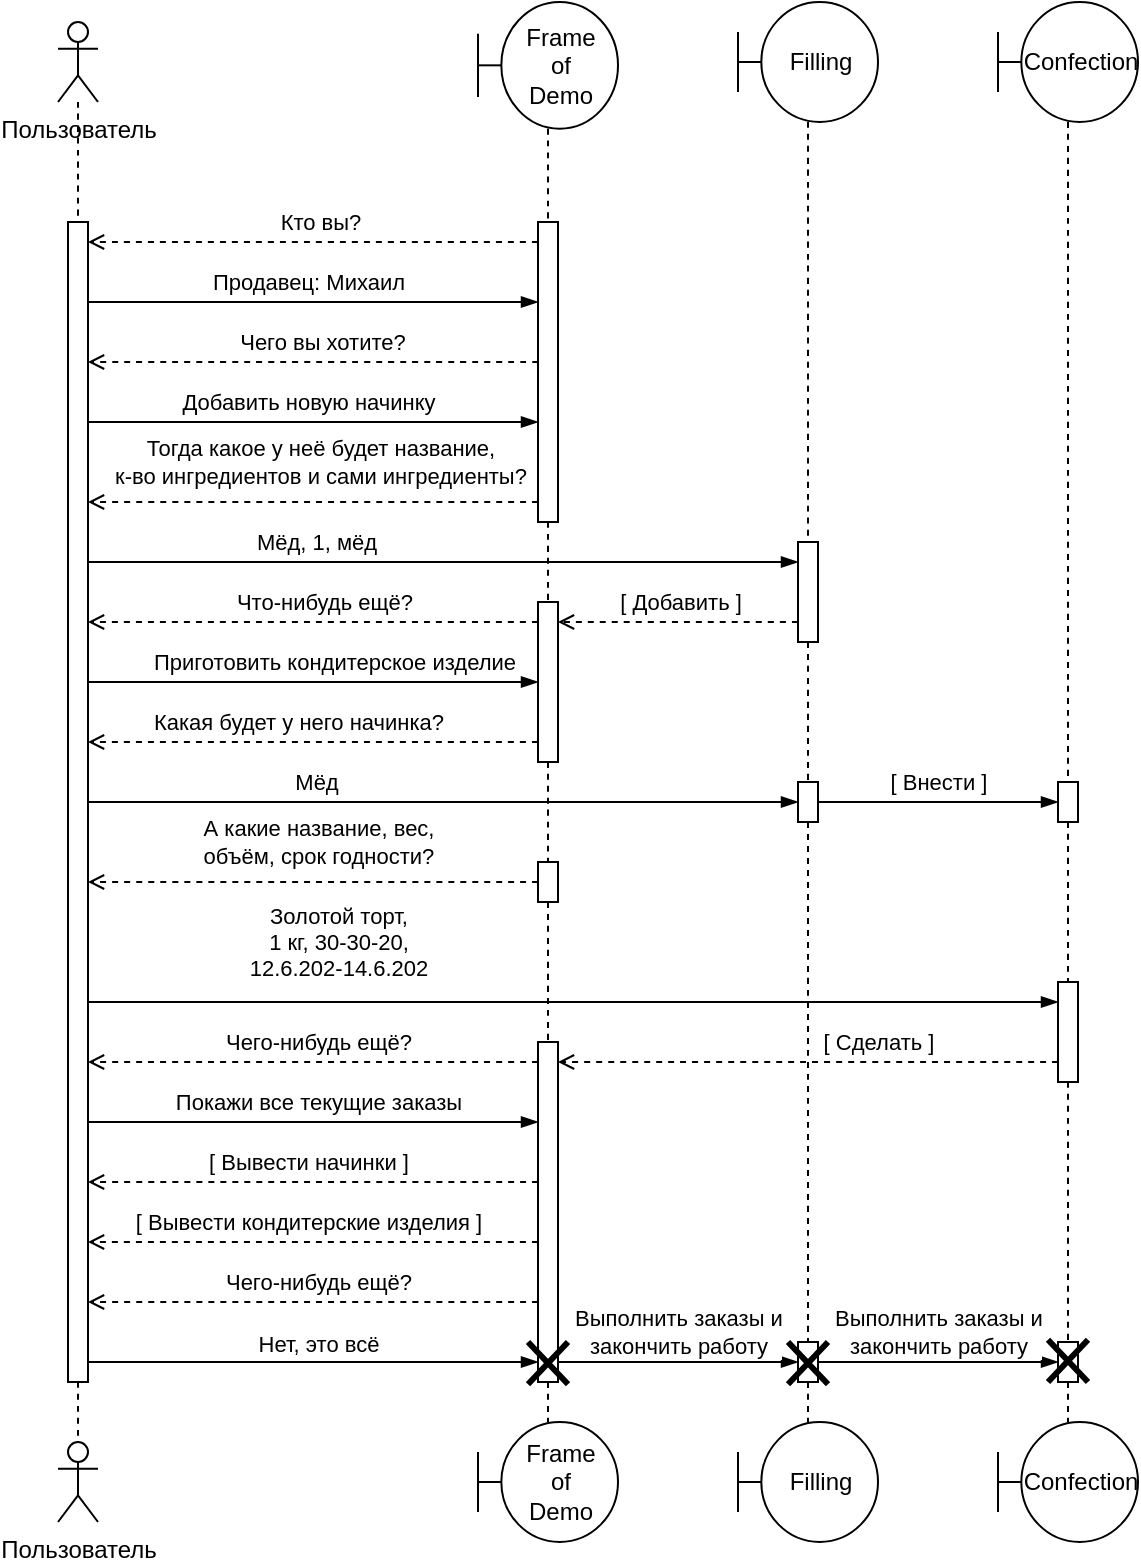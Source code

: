 <mxfile version="13.10.2" type="device"><diagram id="EE_dkBM07aBQ0_pgTTSL" name="Page-1"><mxGraphModel dx="1391" dy="899" grid="1" gridSize="10" guides="1" tooltips="1" connect="1" arrows="1" fold="1" page="1" pageScale="1" pageWidth="1169" pageHeight="827" math="0" shadow="0"><root><mxCell id="0"/><mxCell id="1" parent="0"/><mxCell id="z-KpnvlgaTLVruo0jl2v-35" style="edgeStyle=none;curved=1;orthogonalLoop=1;jettySize=auto;html=1;endArrow=blockThin;endFill=1;" edge="1" parent="1" source="z-KpnvlgaTLVruo0jl2v-21" target="z-KpnvlgaTLVruo0jl2v-110"><mxGeometry relative="1" as="geometry"><Array as="points"><mxPoint x="170" y="170"/></Array></mxGeometry></mxCell><mxCell id="z-KpnvlgaTLVruo0jl2v-36" value="Продавец: Михаил" style="edgeLabel;html=1;align=center;verticalAlign=middle;resizable=0;points=[];" vertex="1" connectable="0" parent="z-KpnvlgaTLVruo0jl2v-35"><mxGeometry x="-0.107" relative="1" as="geometry"><mxPoint x="9.17" y="-10" as="offset"/></mxGeometry></mxCell><mxCell id="z-KpnvlgaTLVruo0jl2v-37" style="edgeStyle=none;curved=1;orthogonalLoop=1;jettySize=auto;html=1;startArrow=none;startFill=0;endArrow=open;endFill=0;dashed=1;" edge="1" parent="1" source="z-KpnvlgaTLVruo0jl2v-110" target="z-KpnvlgaTLVruo0jl2v-21"><mxGeometry relative="1" as="geometry"><Array as="points"><mxPoint x="170" y="140"/></Array></mxGeometry></mxCell><mxCell id="z-KpnvlgaTLVruo0jl2v-38" value="Кто вы?" style="edgeLabel;html=1;align=center;verticalAlign=middle;resizable=0;points=[];" vertex="1" connectable="0" parent="z-KpnvlgaTLVruo0jl2v-37"><mxGeometry x="0.014" relative="1" as="geometry"><mxPoint x="5" y="-10" as="offset"/></mxGeometry></mxCell><mxCell id="z-KpnvlgaTLVruo0jl2v-39" style="edgeStyle=none;curved=1;orthogonalLoop=1;jettySize=auto;html=1;dashed=1;startArrow=none;startFill=0;endArrow=open;endFill=0;" edge="1" parent="1" source="z-KpnvlgaTLVruo0jl2v-110" target="z-KpnvlgaTLVruo0jl2v-21"><mxGeometry relative="1" as="geometry"><Array as="points"><mxPoint x="280" y="200"/></Array></mxGeometry></mxCell><mxCell id="z-KpnvlgaTLVruo0jl2v-40" value="Чего вы хотите?" style="edgeLabel;html=1;align=center;verticalAlign=middle;resizable=0;points=[];" vertex="1" connectable="0" parent="z-KpnvlgaTLVruo0jl2v-39"><mxGeometry x="0.027" y="1" relative="1" as="geometry"><mxPoint x="7.5" y="-11" as="offset"/></mxGeometry></mxCell><mxCell id="z-KpnvlgaTLVruo0jl2v-44" style="edgeStyle=none;curved=1;orthogonalLoop=1;jettySize=auto;html=1;endArrow=blockThin;endFill=1;" edge="1" parent="1" source="z-KpnvlgaTLVruo0jl2v-21" target="z-KpnvlgaTLVruo0jl2v-110"><mxGeometry relative="1" as="geometry"><mxPoint x="105" y="180" as="sourcePoint"/><mxPoint x="470" y="180" as="targetPoint"/><Array as="points"><mxPoint x="170" y="230"/></Array></mxGeometry></mxCell><mxCell id="z-KpnvlgaTLVruo0jl2v-45" value="Добавить новую начинку" style="edgeLabel;html=1;align=center;verticalAlign=middle;resizable=0;points=[];" vertex="1" connectable="0" parent="z-KpnvlgaTLVruo0jl2v-44"><mxGeometry x="-0.107" relative="1" as="geometry"><mxPoint x="9.17" y="-10" as="offset"/></mxGeometry></mxCell><mxCell id="z-KpnvlgaTLVruo0jl2v-46" style="edgeStyle=none;curved=1;orthogonalLoop=1;jettySize=auto;html=1;dashed=1;startArrow=none;startFill=0;endArrow=open;endFill=0;" edge="1" parent="1" source="z-KpnvlgaTLVruo0jl2v-110" target="z-KpnvlgaTLVruo0jl2v-21"><mxGeometry relative="1" as="geometry"><mxPoint x="465" y="280.0" as="sourcePoint"/><mxPoint x="100" y="280.0" as="targetPoint"/><Array as="points"><mxPoint x="210" y="270"/></Array></mxGeometry></mxCell><mxCell id="z-KpnvlgaTLVruo0jl2v-47" value="Тогда какое у неё будет название,&lt;br&gt;к-во ингредиентов и сами ингредиенты?" style="edgeLabel;html=1;align=center;verticalAlign=middle;resizable=0;points=[];" vertex="1" connectable="0" parent="z-KpnvlgaTLVruo0jl2v-46"><mxGeometry x="0.091" y="-1" relative="1" as="geometry"><mxPoint x="12.76" y="-19" as="offset"/></mxGeometry></mxCell><mxCell id="z-KpnvlgaTLVruo0jl2v-48" style="edgeStyle=none;curved=1;orthogonalLoop=1;jettySize=auto;html=1;endArrow=blockThin;endFill=1;" edge="1" parent="1" source="z-KpnvlgaTLVruo0jl2v-21" target="z-KpnvlgaTLVruo0jl2v-27"><mxGeometry relative="1" as="geometry"><mxPoint x="105" y="240.0" as="sourcePoint"/><mxPoint x="470" y="240.0" as="targetPoint"/><Array as="points"><mxPoint x="280" y="300"/></Array></mxGeometry></mxCell><mxCell id="z-KpnvlgaTLVruo0jl2v-49" value="Мёд, 1, мёд" style="edgeLabel;html=1;align=center;verticalAlign=middle;resizable=0;points=[];" vertex="1" connectable="0" parent="z-KpnvlgaTLVruo0jl2v-48"><mxGeometry x="-0.107" relative="1" as="geometry"><mxPoint x="-44.71" y="-10" as="offset"/></mxGeometry></mxCell><mxCell id="z-KpnvlgaTLVruo0jl2v-50" style="edgeStyle=none;curved=1;orthogonalLoop=1;jettySize=auto;html=1;endArrow=open;endFill=0;dashed=1;" edge="1" parent="1" source="z-KpnvlgaTLVruo0jl2v-27" target="z-KpnvlgaTLVruo0jl2v-109"><mxGeometry relative="1" as="geometry"><mxPoint x="390" y="370" as="sourcePoint"/><mxPoint x="430" y="320.0" as="targetPoint"/><Array as="points"><mxPoint x="390" y="330"/></Array></mxGeometry></mxCell><mxCell id="z-KpnvlgaTLVruo0jl2v-51" value="[ Добавить ]" style="edgeLabel;html=1;align=center;verticalAlign=middle;resizable=0;points=[];" vertex="1" connectable="0" parent="z-KpnvlgaTLVruo0jl2v-50"><mxGeometry x="-0.107" relative="1" as="geometry"><mxPoint x="-6.21" y="-10" as="offset"/></mxGeometry></mxCell><mxCell id="z-KpnvlgaTLVruo0jl2v-52" style="edgeStyle=none;curved=1;orthogonalLoop=1;jettySize=auto;html=1;dashed=1;startArrow=none;startFill=0;endArrow=open;endFill=0;" edge="1" parent="1" source="z-KpnvlgaTLVruo0jl2v-109" target="z-KpnvlgaTLVruo0jl2v-21"><mxGeometry relative="1" as="geometry"><Array as="points"><mxPoint x="200" y="330"/></Array></mxGeometry></mxCell><mxCell id="z-KpnvlgaTLVruo0jl2v-53" value="Что-нибудь ещё?" style="edgeLabel;html=1;align=center;verticalAlign=middle;resizable=0;points=[];" vertex="1" connectable="0" parent="z-KpnvlgaTLVruo0jl2v-52"><mxGeometry x="0.036" y="1" relative="1" as="geometry"><mxPoint x="9.17" y="-11" as="offset"/></mxGeometry></mxCell><mxCell id="z-KpnvlgaTLVruo0jl2v-54" style="edgeStyle=none;curved=1;orthogonalLoop=1;jettySize=auto;html=1;endArrow=blockThin;endFill=1;" edge="1" parent="1" source="z-KpnvlgaTLVruo0jl2v-21" target="z-KpnvlgaTLVruo0jl2v-109"><mxGeometry relative="1" as="geometry"><mxPoint x="105" y="240.0" as="sourcePoint"/><mxPoint x="470" y="240.0" as="targetPoint"/><Array as="points"><mxPoint x="200" y="360"/></Array></mxGeometry></mxCell><mxCell id="z-KpnvlgaTLVruo0jl2v-55" value="Приготовить кондитерское изделие" style="edgeLabel;html=1;align=center;verticalAlign=middle;resizable=0;points=[];" vertex="1" connectable="0" parent="z-KpnvlgaTLVruo0jl2v-54"><mxGeometry x="-0.107" relative="1" as="geometry"><mxPoint x="22.14" y="-10" as="offset"/></mxGeometry></mxCell><mxCell id="z-KpnvlgaTLVruo0jl2v-56" style="edgeStyle=none;curved=1;orthogonalLoop=1;jettySize=auto;html=1;dashed=1;startArrow=none;startFill=0;endArrow=open;endFill=0;" edge="1" parent="1" source="z-KpnvlgaTLVruo0jl2v-109" target="z-KpnvlgaTLVruo0jl2v-21"><mxGeometry relative="1" as="geometry"><Array as="points"><mxPoint x="200" y="390"/></Array></mxGeometry></mxCell><mxCell id="z-KpnvlgaTLVruo0jl2v-57" value="Какая будет у него начинка?" style="edgeLabel;html=1;align=center;verticalAlign=middle;resizable=0;points=[];" vertex="1" connectable="0" parent="z-KpnvlgaTLVruo0jl2v-56"><mxGeometry x="-0.146" y="-3" relative="1" as="geometry"><mxPoint x="-24.17" y="-7" as="offset"/></mxGeometry></mxCell><mxCell id="z-KpnvlgaTLVruo0jl2v-58" style="edgeStyle=none;curved=1;orthogonalLoop=1;jettySize=auto;html=1;endArrow=blockThin;endFill=1;" edge="1" parent="1" source="z-KpnvlgaTLVruo0jl2v-21" target="z-KpnvlgaTLVruo0jl2v-64"><mxGeometry relative="1" as="geometry"><mxPoint x="105" y="320" as="sourcePoint"/><mxPoint x="350" y="320" as="targetPoint"/><Array as="points"><mxPoint x="290" y="420"/></Array></mxGeometry></mxCell><mxCell id="z-KpnvlgaTLVruo0jl2v-59" value="Мёд" style="edgeLabel;html=1;align=center;verticalAlign=middle;resizable=0;points=[];" vertex="1" connectable="0" parent="z-KpnvlgaTLVruo0jl2v-58"><mxGeometry x="-0.107" relative="1" as="geometry"><mxPoint x="-44.71" y="-10" as="offset"/></mxGeometry></mxCell><mxCell id="z-KpnvlgaTLVruo0jl2v-68" style="edgeStyle=none;curved=1;orthogonalLoop=1;jettySize=auto;html=1;startArrow=none;startFill=0;endArrow=blockThin;endFill=1;" edge="1" parent="1" source="z-KpnvlgaTLVruo0jl2v-64" target="z-KpnvlgaTLVruo0jl2v-15"><mxGeometry relative="1" as="geometry"><Array as="points"><mxPoint x="520" y="420"/></Array></mxGeometry></mxCell><mxCell id="z-KpnvlgaTLVruo0jl2v-69" value="[ Внести ]" style="edgeLabel;html=1;align=center;verticalAlign=middle;resizable=0;points=[];" vertex="1" connectable="0" parent="z-KpnvlgaTLVruo0jl2v-68"><mxGeometry x="-0.187" y="-2" relative="1" as="geometry"><mxPoint x="11.03" y="-12" as="offset"/></mxGeometry></mxCell><mxCell id="z-KpnvlgaTLVruo0jl2v-70" style="edgeStyle=none;curved=1;orthogonalLoop=1;jettySize=auto;html=1;dashed=1;startArrow=none;startFill=0;endArrow=open;endFill=0;" edge="1" parent="1" source="z-KpnvlgaTLVruo0jl2v-33" target="z-KpnvlgaTLVruo0jl2v-21"><mxGeometry relative="1" as="geometry"><Array as="points"><mxPoint x="210" y="460"/></Array></mxGeometry></mxCell><mxCell id="z-KpnvlgaTLVruo0jl2v-71" value="А какие название, вес,&lt;br&gt;объём, срок годности?" style="edgeLabel;html=1;align=center;verticalAlign=middle;resizable=0;points=[];" vertex="1" connectable="0" parent="z-KpnvlgaTLVruo0jl2v-70"><mxGeometry x="-0.16" relative="1" as="geometry"><mxPoint x="-15.52" y="-20" as="offset"/></mxGeometry></mxCell><mxCell id="z-KpnvlgaTLVruo0jl2v-74" style="edgeStyle=none;curved=1;orthogonalLoop=1;jettySize=auto;html=1;endArrow=blockThin;endFill=1;" edge="1" parent="1" source="z-KpnvlgaTLVruo0jl2v-21" target="z-KpnvlgaTLVruo0jl2v-72"><mxGeometry relative="1" as="geometry"><mxPoint x="102.5" y="520" as="sourcePoint"/><mxPoint x="347.5" y="520" as="targetPoint"/><Array as="points"><mxPoint x="350" y="520"/></Array></mxGeometry></mxCell><mxCell id="z-KpnvlgaTLVruo0jl2v-75" value="Золотой торт,&lt;br&gt;1 кг, 30-30-20,&lt;br&gt;12.6.202-14.6.202" style="edgeLabel;html=1;align=center;verticalAlign=middle;resizable=0;points=[];" vertex="1" connectable="0" parent="z-KpnvlgaTLVruo0jl2v-74"><mxGeometry x="-0.107" relative="1" as="geometry"><mxPoint x="-91.55" y="-30" as="offset"/></mxGeometry></mxCell><mxCell id="z-KpnvlgaTLVruo0jl2v-77" style="edgeStyle=none;curved=1;orthogonalLoop=1;jettySize=auto;html=1;endArrow=open;endFill=0;dashed=1;" edge="1" parent="1" source="z-KpnvlgaTLVruo0jl2v-72" target="z-KpnvlgaTLVruo0jl2v-113"><mxGeometry relative="1" as="geometry"><mxPoint x="360" y="320" as="sourcePoint"/><mxPoint x="470" y="320" as="targetPoint"/><Array as="points"><mxPoint x="460" y="550"/></Array></mxGeometry></mxCell><mxCell id="z-KpnvlgaTLVruo0jl2v-78" value="[ Сделать ]" style="edgeLabel;html=1;align=center;verticalAlign=middle;resizable=0;points=[];" vertex="1" connectable="0" parent="z-KpnvlgaTLVruo0jl2v-77"><mxGeometry x="-0.107" relative="1" as="geometry"><mxPoint x="21.72" y="-10" as="offset"/></mxGeometry></mxCell><mxCell id="z-KpnvlgaTLVruo0jl2v-79" style="edgeStyle=none;curved=1;orthogonalLoop=1;jettySize=auto;html=1;dashed=1;startArrow=none;startFill=0;endArrow=open;endFill=0;" edge="1" parent="1" source="z-KpnvlgaTLVruo0jl2v-113" target="z-KpnvlgaTLVruo0jl2v-21"><mxGeometry relative="1" as="geometry"><Array as="points"><mxPoint x="220" y="550"/></Array></mxGeometry></mxCell><mxCell id="z-KpnvlgaTLVruo0jl2v-80" value="Чего-нибудь ещё?" style="edgeLabel;html=1;align=center;verticalAlign=middle;resizable=0;points=[];" vertex="1" connectable="0" parent="z-KpnvlgaTLVruo0jl2v-79"><mxGeometry x="-0.079" relative="1" as="geometry"><mxPoint x="-6.55" y="-10" as="offset"/></mxGeometry></mxCell><mxCell id="z-KpnvlgaTLVruo0jl2v-81" style="edgeStyle=none;curved=1;orthogonalLoop=1;jettySize=auto;html=1;endArrow=blockThin;endFill=1;" edge="1" parent="1" source="z-KpnvlgaTLVruo0jl2v-21" target="z-KpnvlgaTLVruo0jl2v-113"><mxGeometry relative="1" as="geometry"><mxPoint x="240" y="560" as="sourcePoint"/><mxPoint x="470" y="560" as="targetPoint"/><Array as="points"><mxPoint x="210" y="580"/></Array></mxGeometry></mxCell><mxCell id="z-KpnvlgaTLVruo0jl2v-82" value="Покажи все текущие заказы" style="edgeLabel;html=1;align=center;verticalAlign=middle;resizable=0;points=[];" vertex="1" connectable="0" parent="z-KpnvlgaTLVruo0jl2v-81"><mxGeometry x="-0.107" relative="1" as="geometry"><mxPoint x="14.31" y="-10" as="offset"/></mxGeometry></mxCell><mxCell id="z-KpnvlgaTLVruo0jl2v-83" style="edgeStyle=none;curved=1;orthogonalLoop=1;jettySize=auto;html=1;dashed=1;startArrow=none;startFill=0;endArrow=open;endFill=0;" edge="1" parent="1" source="z-KpnvlgaTLVruo0jl2v-113" target="z-KpnvlgaTLVruo0jl2v-21"><mxGeometry relative="1" as="geometry"><Array as="points"><mxPoint x="210" y="610"/></Array></mxGeometry></mxCell><mxCell id="z-KpnvlgaTLVruo0jl2v-84" value="[ Вывести начинки ]" style="edgeLabel;html=1;align=center;verticalAlign=middle;resizable=0;points=[];" vertex="1" connectable="0" parent="z-KpnvlgaTLVruo0jl2v-83"><mxGeometry x="-0.079" relative="1" as="geometry"><mxPoint x="-12" y="-10" as="offset"/></mxGeometry></mxCell><mxCell id="z-KpnvlgaTLVruo0jl2v-85" style="edgeStyle=none;curved=1;orthogonalLoop=1;jettySize=auto;html=1;dashed=1;startArrow=none;startFill=0;endArrow=open;endFill=0;" edge="1" parent="1" source="z-KpnvlgaTLVruo0jl2v-113" target="z-KpnvlgaTLVruo0jl2v-21"><mxGeometry relative="1" as="geometry"><Array as="points"><mxPoint x="200" y="640"/></Array></mxGeometry></mxCell><mxCell id="z-KpnvlgaTLVruo0jl2v-86" value="[ Вывести кондитерские изделия ]" style="edgeLabel;html=1;align=center;verticalAlign=middle;resizable=0;points=[];" vertex="1" connectable="0" parent="z-KpnvlgaTLVruo0jl2v-85"><mxGeometry x="-0.069" y="1" relative="1" as="geometry"><mxPoint x="-10.29" y="-11" as="offset"/></mxGeometry></mxCell><mxCell id="z-KpnvlgaTLVruo0jl2v-87" style="edgeStyle=none;curved=1;orthogonalLoop=1;jettySize=auto;html=1;dashed=1;startArrow=none;startFill=0;endArrow=open;endFill=0;" edge="1" parent="1" source="z-KpnvlgaTLVruo0jl2v-113" target="z-KpnvlgaTLVruo0jl2v-21"><mxGeometry relative="1" as="geometry"><mxPoint x="470" y="590" as="sourcePoint"/><mxPoint x="105" y="590" as="targetPoint"/><Array as="points"><mxPoint x="210" y="670"/></Array></mxGeometry></mxCell><mxCell id="z-KpnvlgaTLVruo0jl2v-88" value="Чего-нибудь ещё?" style="edgeLabel;html=1;align=center;verticalAlign=middle;resizable=0;points=[];" vertex="1" connectable="0" parent="z-KpnvlgaTLVruo0jl2v-87"><mxGeometry x="-0.079" relative="1" as="geometry"><mxPoint x="-6.55" y="-10" as="offset"/></mxGeometry></mxCell><mxCell id="z-KpnvlgaTLVruo0jl2v-89" style="edgeStyle=none;curved=1;orthogonalLoop=1;jettySize=auto;html=1;endArrow=blockThin;endFill=1;" edge="1" parent="1" source="z-KpnvlgaTLVruo0jl2v-21" target="z-KpnvlgaTLVruo0jl2v-113"><mxGeometry relative="1" as="geometry"><mxPoint x="105" y="620" as="sourcePoint"/><mxPoint x="470" y="620" as="targetPoint"/><Array as="points"><mxPoint x="210" y="700"/></Array></mxGeometry></mxCell><mxCell id="z-KpnvlgaTLVruo0jl2v-90" value="Нет, это всё" style="edgeLabel;html=1;align=center;verticalAlign=middle;resizable=0;points=[];" vertex="1" connectable="0" parent="z-KpnvlgaTLVruo0jl2v-89"><mxGeometry x="-0.107" relative="1" as="geometry"><mxPoint x="14.31" y="-9.44" as="offset"/></mxGeometry></mxCell><mxCell id="z-KpnvlgaTLVruo0jl2v-97" style="edgeStyle=none;curved=1;orthogonalLoop=1;jettySize=auto;html=1;startArrow=none;startFill=0;endArrow=blockThin;endFill=1;" edge="1" parent="1" source="z-KpnvlgaTLVruo0jl2v-113" target="z-KpnvlgaTLVruo0jl2v-93"><mxGeometry relative="1" as="geometry"><mxPoint x="410" y="780" as="targetPoint"/><Array as="points"><mxPoint x="390" y="700"/></Array></mxGeometry></mxCell><mxCell id="z-KpnvlgaTLVruo0jl2v-99" value="Выполнить заказы и&lt;br&gt;закончить работу" style="edgeLabel;html=1;align=center;verticalAlign=middle;resizable=0;points=[];" vertex="1" connectable="0" parent="z-KpnvlgaTLVruo0jl2v-97"><mxGeometry x="-0.314" relative="1" as="geometry"><mxPoint x="18.8" y="-15" as="offset"/></mxGeometry></mxCell><mxCell id="z-KpnvlgaTLVruo0jl2v-98" style="edgeStyle=none;curved=1;orthogonalLoop=1;jettySize=auto;html=1;startArrow=none;startFill=0;endArrow=blockThin;endFill=1;" edge="1" parent="1" source="z-KpnvlgaTLVruo0jl2v-93" target="z-KpnvlgaTLVruo0jl2v-94"><mxGeometry relative="1" as="geometry"><Array as="points"/></mxGeometry></mxCell><mxCell id="z-KpnvlgaTLVruo0jl2v-100" value="Выполнить заказы и&lt;br&gt;закончить работу" style="edgeLabel;html=1;align=center;verticalAlign=middle;resizable=0;points=[];" vertex="1" connectable="0" parent="z-KpnvlgaTLVruo0jl2v-98"><mxGeometry x="-0.072" relative="1" as="geometry"><mxPoint x="4" y="-15" as="offset"/></mxGeometry></mxCell><mxCell id="z-KpnvlgaTLVruo0jl2v-26" style="orthogonalLoop=1;jettySize=auto;html=1;dashed=1;endArrow=none;endFill=0;curved=1;" edge="1" parent="1" source="z-KpnvlgaTLVruo0jl2v-93" target="z-KpnvlgaTLVruo0jl2v-25"><mxGeometry relative="1" as="geometry"><mxPoint x="455" y="141.818" as="sourcePoint"/><mxPoint x="550" y="260.606" as="targetPoint"/></mxGeometry></mxCell><mxCell id="z-KpnvlgaTLVruo0jl2v-13" style="orthogonalLoop=1;jettySize=auto;html=1;dashed=1;endArrow=none;endFill=0;curved=1;" edge="1" parent="1" source="z-KpnvlgaTLVruo0jl2v-94" target="z-KpnvlgaTLVruo0jl2v-10"><mxGeometry relative="1" as="geometry"><mxPoint x="585" y="141.818" as="sourcePoint"/><mxPoint x="680" y="260.606" as="targetPoint"/></mxGeometry></mxCell><mxCell id="z-KpnvlgaTLVruo0jl2v-19" style="edgeStyle=none;curved=1;orthogonalLoop=1;jettySize=auto;html=1;dashed=1;endArrow=none;endFill=0;" edge="1" parent="1" source="z-KpnvlgaTLVruo0jl2v-21" target="z-KpnvlgaTLVruo0jl2v-6"><mxGeometry relative="1" as="geometry"/></mxCell><mxCell id="z-KpnvlgaTLVruo0jl2v-1" value="Пользователь" style="shape=umlActor;verticalLabelPosition=bottom;verticalAlign=top;html=1;outlineConnect=0;" vertex="1" parent="1"><mxGeometry x="80" y="30" width="20" height="40" as="geometry"/></mxCell><mxCell id="z-KpnvlgaTLVruo0jl2v-21" value="" style="html=1;points=[];perimeter=orthogonalPerimeter;" vertex="1" parent="1"><mxGeometry x="85" y="130" width="10" height="580" as="geometry"/></mxCell><mxCell id="z-KpnvlgaTLVruo0jl2v-22" style="edgeStyle=none;curved=1;orthogonalLoop=1;jettySize=auto;html=1;dashed=1;endArrow=none;endFill=0;" edge="1" parent="1" source="z-KpnvlgaTLVruo0jl2v-1" target="z-KpnvlgaTLVruo0jl2v-21"><mxGeometry x="80" y="30" as="geometry"><mxPoint x="170" y="110" as="sourcePoint"/><mxPoint x="170" y="590" as="targetPoint"/></mxGeometry></mxCell><mxCell id="z-KpnvlgaTLVruo0jl2v-30" value="Frame&lt;br&gt;of&lt;br&gt;Demo" style="shape=umlBoundary;whiteSpace=wrap;html=1;" vertex="1" parent="1"><mxGeometry x="290" y="20" width="70" height="63.333" as="geometry"/></mxCell><mxCell id="z-KpnvlgaTLVruo0jl2v-33" value="" style="html=1;points=[];perimeter=orthogonalPerimeter;" vertex="1" parent="1"><mxGeometry x="320" y="450" width="10" height="20" as="geometry"/></mxCell><mxCell id="z-KpnvlgaTLVruo0jl2v-34" style="orthogonalLoop=1;jettySize=auto;html=1;dashed=1;endArrow=none;endFill=0;curved=1;" edge="1" parent="1" source="z-KpnvlgaTLVruo0jl2v-109" target="z-KpnvlgaTLVruo0jl2v-33"><mxGeometry x="290" y="40" as="geometry"><mxPoint x="745" y="631.111" as="sourcePoint"/><mxPoint x="745" y="1007.273" as="targetPoint"/></mxGeometry></mxCell><mxCell id="z-KpnvlgaTLVruo0jl2v-110" value="" style="html=1;points=[];perimeter=orthogonalPerimeter;" vertex="1" parent="1"><mxGeometry x="320" y="130" width="10" height="150" as="geometry"/></mxCell><mxCell id="z-KpnvlgaTLVruo0jl2v-111" style="orthogonalLoop=1;jettySize=auto;html=1;dashed=1;endArrow=none;endFill=0;curved=1;" edge="1" parent="1" source="z-KpnvlgaTLVruo0jl2v-30" target="z-KpnvlgaTLVruo0jl2v-110"><mxGeometry x="290" y="40" as="geometry"><mxPoint x="615" y="143.333" as="sourcePoint"/><mxPoint x="615" y="370.0" as="targetPoint"/></mxGeometry></mxCell><mxCell id="z-KpnvlgaTLVruo0jl2v-109" value="" style="html=1;points=[];perimeter=orthogonalPerimeter;" vertex="1" parent="1"><mxGeometry x="320" y="320" width="10" height="80" as="geometry"/></mxCell><mxCell id="z-KpnvlgaTLVruo0jl2v-112" style="orthogonalLoop=1;jettySize=auto;html=1;dashed=1;endArrow=none;endFill=0;curved=1;" edge="1" parent="1" source="z-KpnvlgaTLVruo0jl2v-110" target="z-KpnvlgaTLVruo0jl2v-109"><mxGeometry x="290" y="40" as="geometry"><mxPoint x="615" y="320.0" as="sourcePoint"/><mxPoint x="615" y="500.0" as="targetPoint"/></mxGeometry></mxCell><mxCell id="z-KpnvlgaTLVruo0jl2v-113" value="" style="html=1;points=[];perimeter=orthogonalPerimeter;" vertex="1" parent="1"><mxGeometry x="320" y="540" width="10" height="170" as="geometry"/></mxCell><mxCell id="z-KpnvlgaTLVruo0jl2v-114" style="orthogonalLoop=1;jettySize=auto;html=1;dashed=1;endArrow=none;endFill=0;curved=1;" edge="1" parent="1" source="z-KpnvlgaTLVruo0jl2v-33" target="z-KpnvlgaTLVruo0jl2v-113"><mxGeometry x="290" y="40" as="geometry"><mxPoint x="615" y="510.0" as="sourcePoint"/><mxPoint x="615" y="840" as="targetPoint"/></mxGeometry></mxCell><mxCell id="z-KpnvlgaTLVruo0jl2v-92" value="" style="shape=umlDestroy;whiteSpace=wrap;html=1;strokeWidth=3;" vertex="1" parent="1"><mxGeometry x="315" y="690.002" width="20" height="21.111" as="geometry"/></mxCell><mxCell id="z-KpnvlgaTLVruo0jl2v-31" value="Frame&lt;br&gt;of&lt;br&gt;Demo" style="shape=umlBoundary;whiteSpace=wrap;html=1;" vertex="1" parent="1"><mxGeometry x="290" y="730" width="70" height="60" as="geometry"/></mxCell><mxCell id="z-KpnvlgaTLVruo0jl2v-25" value="Filling" style="shape=umlBoundary;whiteSpace=wrap;html=1;" vertex="1" parent="1"><mxGeometry x="420" y="730" width="70" height="60" as="geometry"/></mxCell><mxCell id="z-KpnvlgaTLVruo0jl2v-10" value="Confection" style="shape=umlBoundary;whiteSpace=wrap;html=1;" vertex="1" parent="1"><mxGeometry x="550" y="730" width="70" height="60" as="geometry"/></mxCell><mxCell id="z-KpnvlgaTLVruo0jl2v-6" value="Пользователь" style="shape=umlActor;verticalLabelPosition=bottom;verticalAlign=top;html=1;outlineConnect=0;" vertex="1" parent="1"><mxGeometry x="80" y="740" width="20" height="40" as="geometry"/></mxCell><mxCell id="z-KpnvlgaTLVruo0jl2v-32" style="orthogonalLoop=1;jettySize=auto;html=1;dashed=1;endArrow=none;endFill=0;curved=1;" edge="1" parent="1" source="z-KpnvlgaTLVruo0jl2v-113" target="z-KpnvlgaTLVruo0jl2v-31"><mxGeometry x="290" y="40" as="geometry"><mxPoint x="325" y="141.818" as="sourcePoint"/><mxPoint x="420" y="260.606" as="targetPoint"/></mxGeometry></mxCell><mxCell id="z-KpnvlgaTLVruo0jl2v-93" value="" style="html=1;points=[];perimeter=orthogonalPerimeter;" vertex="1" parent="1"><mxGeometry x="450" y="690" width="10" height="20" as="geometry"/></mxCell><mxCell id="z-KpnvlgaTLVruo0jl2v-96" style="orthogonalLoop=1;jettySize=auto;html=1;dashed=1;endArrow=none;endFill=0;curved=1;" edge="1" parent="1" source="z-KpnvlgaTLVruo0jl2v-64" target="z-KpnvlgaTLVruo0jl2v-93"><mxGeometry x="420" y="40" as="geometry"><mxPoint x="455" y="470.0" as="sourcePoint"/><mxPoint x="455" y="860" as="targetPoint"/></mxGeometry></mxCell><mxCell id="z-KpnvlgaTLVruo0jl2v-106" value="" style="shape=umlDestroy;whiteSpace=wrap;html=1;strokeWidth=3;" vertex="1" parent="1"><mxGeometry x="445" y="690.002" width="20" height="21.111" as="geometry"/></mxCell><mxCell id="z-KpnvlgaTLVruo0jl2v-24" value="Filling" style="shape=umlBoundary;whiteSpace=wrap;html=1;" vertex="1" parent="1"><mxGeometry x="420" y="20" width="70" height="60" as="geometry"/></mxCell><mxCell id="z-KpnvlgaTLVruo0jl2v-27" value="" style="html=1;points=[];perimeter=orthogonalPerimeter;" vertex="1" parent="1"><mxGeometry x="450" y="290" width="10" height="50" as="geometry"/></mxCell><mxCell id="z-KpnvlgaTLVruo0jl2v-28" style="orthogonalLoop=1;jettySize=auto;html=1;dashed=1;endArrow=none;endFill=0;curved=1;" edge="1" parent="1" source="z-KpnvlgaTLVruo0jl2v-24" target="z-KpnvlgaTLVruo0jl2v-27"><mxGeometry x="420" y="40" as="geometry"><mxPoint x="875" y="600.0" as="sourcePoint"/><mxPoint x="875" y="956.364" as="targetPoint"/></mxGeometry></mxCell><mxCell id="z-KpnvlgaTLVruo0jl2v-64" value="" style="html=1;points=[];perimeter=orthogonalPerimeter;" vertex="1" parent="1"><mxGeometry x="450" y="410" width="10" height="20" as="geometry"/></mxCell><mxCell id="z-KpnvlgaTLVruo0jl2v-65" style="orthogonalLoop=1;jettySize=auto;html=1;dashed=1;endArrow=none;endFill=0;curved=1;" edge="1" parent="1" source="z-KpnvlgaTLVruo0jl2v-27" target="z-KpnvlgaTLVruo0jl2v-64"><mxGeometry x="420" y="40" as="geometry"><mxPoint x="765" y="360" as="sourcePoint"/><mxPoint x="765" y="700" as="targetPoint"/></mxGeometry></mxCell><mxCell id="z-KpnvlgaTLVruo0jl2v-94" value="" style="html=1;points=[];perimeter=orthogonalPerimeter;" vertex="1" parent="1"><mxGeometry x="580" y="690" width="10" height="20" as="geometry"/></mxCell><mxCell id="z-KpnvlgaTLVruo0jl2v-95" style="orthogonalLoop=1;jettySize=auto;html=1;dashed=1;endArrow=none;endFill=0;curved=1;" edge="1" parent="1" source="z-KpnvlgaTLVruo0jl2v-72" target="z-KpnvlgaTLVruo0jl2v-94"><mxGeometry x="550" y="40" as="geometry"><mxPoint x="585" y="560" as="sourcePoint"/><mxPoint x="585" y="860" as="targetPoint"/></mxGeometry></mxCell><mxCell id="z-KpnvlgaTLVruo0jl2v-107" value="" style="shape=umlDestroy;whiteSpace=wrap;html=1;strokeWidth=3;" vertex="1" parent="1"><mxGeometry x="575" y="688.892" width="20" height="21.111" as="geometry"/></mxCell><mxCell id="z-KpnvlgaTLVruo0jl2v-9" value="Confection" style="shape=umlBoundary;whiteSpace=wrap;html=1;" vertex="1" parent="1"><mxGeometry x="550" y="20" width="70" height="60" as="geometry"/></mxCell><mxCell id="z-KpnvlgaTLVruo0jl2v-15" value="" style="html=1;points=[];perimeter=orthogonalPerimeter;" vertex="1" parent="1"><mxGeometry x="580" y="410" width="10" height="20" as="geometry"/></mxCell><mxCell id="z-KpnvlgaTLVruo0jl2v-16" style="orthogonalLoop=1;jettySize=auto;html=1;dashed=1;endArrow=none;endFill=0;curved=1;" edge="1" parent="1" source="z-KpnvlgaTLVruo0jl2v-9" target="z-KpnvlgaTLVruo0jl2v-15"><mxGeometry x="550" y="40" as="geometry"><mxPoint x="1005" y="600.0" as="sourcePoint"/><mxPoint x="1005" y="956.364" as="targetPoint"/></mxGeometry></mxCell><mxCell id="z-KpnvlgaTLVruo0jl2v-72" value="" style="html=1;points=[];perimeter=orthogonalPerimeter;" vertex="1" parent="1"><mxGeometry x="580" y="510" width="10" height="50" as="geometry"/></mxCell><mxCell id="z-KpnvlgaTLVruo0jl2v-73" style="orthogonalLoop=1;jettySize=auto;html=1;dashed=1;endArrow=none;endFill=0;curved=1;" edge="1" parent="1" source="z-KpnvlgaTLVruo0jl2v-15" target="z-KpnvlgaTLVruo0jl2v-72"><mxGeometry x="550" y="40" as="geometry"><mxPoint x="775" y="510" as="sourcePoint"/><mxPoint x="775" y="700" as="targetPoint"/></mxGeometry></mxCell></root></mxGraphModel></diagram></mxfile>